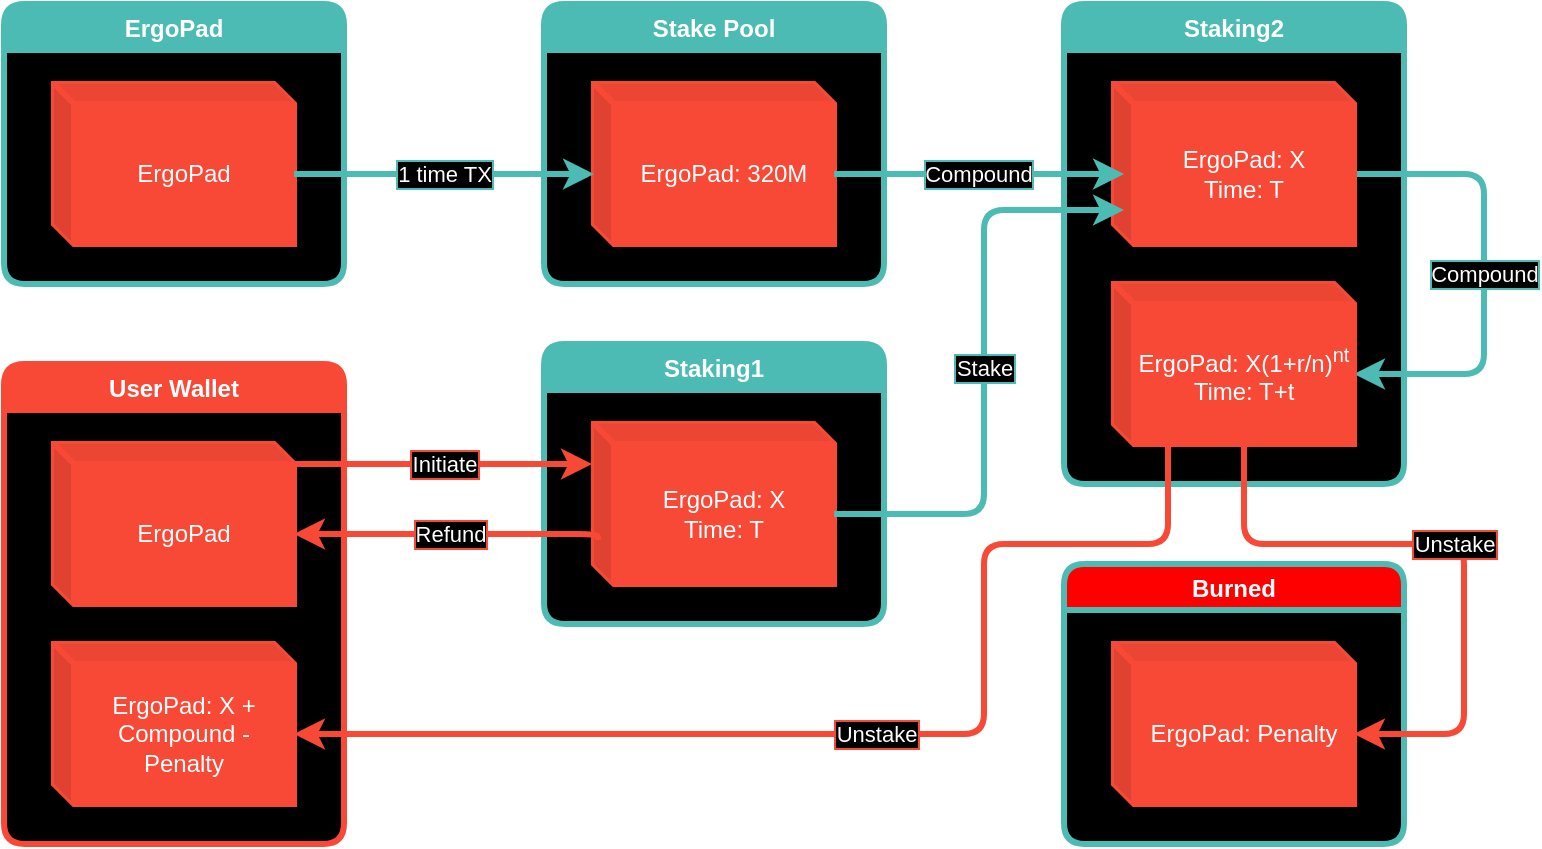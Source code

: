 <mxfile version="16.1.2" type="device"><diagram id="QOwcaWJ8UAR32Rd_rkUK" name="Page-1"><mxGraphModel dx="1102" dy="875" grid="1" gridSize="10" guides="1" tooltips="1" connect="1" arrows="1" fold="1" page="1" pageScale="1" pageWidth="850" pageHeight="1100" math="0" shadow="0"><root><mxCell id="0"/><mxCell id="1" parent="0"/><mxCell id="I0hiN1EPHC9cmtYxYzsP-1" value="User Wallet" style="swimlane;container=1;collapsible=0;fillColor=#F84936;swimlaneLine=1;rounded=1;swimlaneFillColor=#000000;fontColor=#FFFFFF;labelBorderColor=none;strokeColor=#F84936;strokeWidth=3;" parent="1" vertex="1"><mxGeometry x="70" y="350" width="170" height="240" as="geometry"/></mxCell><mxCell id="I0hiN1EPHC9cmtYxYzsP-4" value="ErgoPad" style="shape=cube;whiteSpace=wrap;html=1;boundedLbl=1;backgroundOutline=1;darkOpacity=0.05;darkOpacity2=0.1;rounded=1;labelBorderColor=none;fontColor=#FFFFFF;strokeColor=#F84936;strokeWidth=3;fillColor=#F84936;size=10;" parent="I0hiN1EPHC9cmtYxYzsP-1" vertex="1"><mxGeometry x="25" y="40" width="120" height="80" as="geometry"/></mxCell><mxCell id="1UDLFsFegCENMeIGpgEX-13" value="ErgoPad: X + Compound - Penalty" style="shape=cube;whiteSpace=wrap;html=1;boundedLbl=1;backgroundOutline=1;darkOpacity=0.05;darkOpacity2=0.1;rounded=1;labelBorderColor=none;fontColor=#FFFFFF;strokeColor=#F84936;strokeWidth=3;fillColor=#F84936;size=10;" vertex="1" parent="I0hiN1EPHC9cmtYxYzsP-1"><mxGeometry x="25" y="140" width="120" height="80" as="geometry"/></mxCell><mxCell id="I0hiN1EPHC9cmtYxYzsP-2" value="ErgoPad" style="swimlane;container=1;collapsible=0;fillColor=#4CBBB4;swimlaneLine=1;rounded=1;swimlaneFillColor=#000000;fontColor=#FFFFFF;labelBorderColor=none;strokeColor=#4CBBB4;strokeWidth=3;" parent="1" vertex="1"><mxGeometry x="70" y="170" width="170" height="140" as="geometry"/></mxCell><mxCell id="I0hiN1EPHC9cmtYxYzsP-6" value="ErgoPad" style="shape=cube;whiteSpace=wrap;html=1;boundedLbl=1;backgroundOutline=1;darkOpacity=0.05;darkOpacity2=0.1;rounded=1;labelBorderColor=none;fontColor=#FFFFFF;strokeColor=#F84936;strokeWidth=3;fillColor=#F84936;size=10;" parent="I0hiN1EPHC9cmtYxYzsP-2" vertex="1"><mxGeometry x="25" y="40" width="120" height="80" as="geometry"/></mxCell><mxCell id="I0hiN1EPHC9cmtYxYzsP-3" value="Staking1" style="swimlane;container=1;collapsible=0;fillColor=#4CBBB4;swimlaneLine=1;rounded=1;swimlaneFillColor=#000000;fontColor=#FFFFFF;labelBorderColor=none;strokeColor=#4CBBB4;strokeWidth=3;" parent="1" vertex="1"><mxGeometry x="340" y="340" width="170" height="140" as="geometry"/></mxCell><mxCell id="I0hiN1EPHC9cmtYxYzsP-5" value="ErgoPad: X&lt;br&gt;Time: T" style="shape=cube;whiteSpace=wrap;html=1;boundedLbl=1;backgroundOutline=1;darkOpacity=0.05;darkOpacity2=0.1;rounded=1;labelBorderColor=none;fontColor=#FFFFFF;strokeColor=#F84936;strokeWidth=3;fillColor=#F84936;size=10;" parent="I0hiN1EPHC9cmtYxYzsP-3" vertex="1"><mxGeometry x="25" y="40" width="120" height="80" as="geometry"/></mxCell><mxCell id="I0hiN1EPHC9cmtYxYzsP-9" value="Initiate" style="edgeStyle=orthogonalEdgeStyle;rounded=1;orthogonalLoop=1;jettySize=auto;exitX=0;exitY=0;exitDx=120;exitDy=10;exitPerimeter=0;fontColor=#FFFFFF;strokeWidth=3;strokeColor=#F84936;labelBackgroundColor=#000000;labelBorderColor=#F84936;spacing=2;html=1;spacingTop=0;" parent="1" source="I0hiN1EPHC9cmtYxYzsP-4" edge="1"><mxGeometry relative="1" as="geometry"><Array as="points"><mxPoint x="364" y="400"/></Array><mxPoint x="364" y="400" as="targetPoint"/></mxGeometry></mxCell><mxCell id="I0hiN1EPHC9cmtYxYzsP-15" value="Refund" style="edgeStyle=orthogonalEdgeStyle;rounded=1;orthogonalLoop=1;jettySize=auto;html=1;entryX=0;entryY=0;entryDx=120;entryDy=45;entryPerimeter=0;fontColor=#FFFFFF;strokeWidth=3;strokeColor=#F84936;labelBackgroundColor=#000000;labelBorderColor=#F84936;exitX=0.017;exitY=0.725;exitDx=0;exitDy=0;exitPerimeter=0;" parent="1" source="I0hiN1EPHC9cmtYxYzsP-5" target="I0hiN1EPHC9cmtYxYzsP-4" edge="1"><mxGeometry relative="1" as="geometry"><mxPoint x="360" y="435" as="sourcePoint"/><mxPoint x="749.04" y="310.0" as="targetPoint"/><Array as="points"><mxPoint x="367" y="435"/></Array></mxGeometry></mxCell><mxCell id="8tIXJ-7l0-ROnwXEZp2_-1" value="Staking2" style="swimlane;container=1;collapsible=0;fillColor=#4CBBB4;swimlaneLine=1;rounded=1;swimlaneFillColor=#000000;fontColor=#FFFFFF;labelBorderColor=none;strokeColor=#4CBBB4;strokeWidth=3;" parent="1" vertex="1"><mxGeometry x="600" y="170" width="170" height="240" as="geometry"/></mxCell><mxCell id="1UDLFsFegCENMeIGpgEX-12" value="Compound" style="edgeStyle=orthogonalEdgeStyle;rounded=1;orthogonalLoop=1;jettySize=auto;html=1;exitX=0;exitY=0;exitDx=120;exitDy=45;exitPerimeter=0;entryX=0;entryY=0;entryDx=120;entryDy=45;entryPerimeter=0;labelBackgroundColor=#000000;strokeColor=#4CBBB4;fontColor=#FFFFFF;labelBorderColor=#4CBBB4;strokeWidth=3;" edge="1" parent="8tIXJ-7l0-ROnwXEZp2_-1" source="8tIXJ-7l0-ROnwXEZp2_-2" target="1UDLFsFegCENMeIGpgEX-11"><mxGeometry relative="1" as="geometry"><Array as="points"><mxPoint x="210" y="85"/><mxPoint x="210" y="185"/></Array></mxGeometry></mxCell><mxCell id="8tIXJ-7l0-ROnwXEZp2_-2" value="ErgoPad: X&lt;br&gt;Time: T" style="shape=cube;whiteSpace=wrap;html=1;boundedLbl=1;backgroundOutline=1;darkOpacity=0.05;darkOpacity2=0.1;rounded=1;labelBorderColor=none;fontColor=#FFFFFF;strokeColor=#F84936;strokeWidth=3;fillColor=#F84936;size=10;" parent="8tIXJ-7l0-ROnwXEZp2_-1" vertex="1"><mxGeometry x="25" y="40" width="120" height="80" as="geometry"/></mxCell><mxCell id="1UDLFsFegCENMeIGpgEX-11" value="ErgoPad: X(1+r/n)&lt;sup&gt;nt&lt;/sup&gt;&lt;br&gt;Time: T+t" style="shape=cube;whiteSpace=wrap;html=1;boundedLbl=1;backgroundOutline=1;darkOpacity=0.05;darkOpacity2=0.1;rounded=1;labelBorderColor=none;fontColor=#FFFFFF;strokeColor=#F84936;strokeWidth=3;fillColor=#F84936;size=10;" vertex="1" parent="8tIXJ-7l0-ROnwXEZp2_-1"><mxGeometry x="25" y="140" width="120" height="80" as="geometry"/></mxCell><mxCell id="1UDLFsFegCENMeIGpgEX-1" value="Stake Pool" style="swimlane;container=1;collapsible=0;fillColor=#4CBBB4;swimlaneLine=1;rounded=1;swimlaneFillColor=#000000;fontColor=#FFFFFF;labelBorderColor=none;strokeColor=#4CBBB4;strokeWidth=3;" vertex="1" parent="1"><mxGeometry x="340" y="170" width="170" height="140" as="geometry"/></mxCell><mxCell id="1UDLFsFegCENMeIGpgEX-2" value="ErgoPad: 320M" style="shape=cube;whiteSpace=wrap;html=1;boundedLbl=1;backgroundOutline=1;darkOpacity=0.05;darkOpacity2=0.1;rounded=1;labelBorderColor=none;fontColor=#FFFFFF;strokeColor=#F84936;strokeWidth=3;fillColor=#F84936;size=10;" vertex="1" parent="1UDLFsFegCENMeIGpgEX-1"><mxGeometry x="25" y="40" width="120" height="80" as="geometry"/></mxCell><mxCell id="1UDLFsFegCENMeIGpgEX-4" value="1 time TX" style="edgeStyle=orthogonalEdgeStyle;rounded=1;orthogonalLoop=1;jettySize=auto;html=1;exitX=0;exitY=0;exitDx=120;exitDy=45;exitPerimeter=0;labelBackgroundColor=#000000;strokeColor=#4CBBB4;fontColor=#FFFFFF;labelBorderColor=#4CBBB4;strokeWidth=3;" edge="1" parent="1" source="I0hiN1EPHC9cmtYxYzsP-6"><mxGeometry relative="1" as="geometry"><mxPoint x="365" y="255" as="targetPoint"/><Array as="points"><mxPoint x="365" y="255"/></Array></mxGeometry></mxCell><mxCell id="1UDLFsFegCENMeIGpgEX-5" value="Stake" style="edgeStyle=orthogonalEdgeStyle;rounded=1;orthogonalLoop=1;jettySize=auto;html=1;exitX=0;exitY=0;exitDx=120;exitDy=45;exitPerimeter=0;labelBackgroundColor=#000000;strokeColor=#4CBBB4;fontColor=#FFFFFF;labelBorderColor=#4CBBB4;strokeWidth=3;" edge="1" parent="1" source="I0hiN1EPHC9cmtYxYzsP-5"><mxGeometry relative="1" as="geometry"><mxPoint x="630" y="273" as="targetPoint"/><Array as="points"><mxPoint x="560" y="425"/><mxPoint x="560" y="273"/></Array></mxGeometry></mxCell><mxCell id="1UDLFsFegCENMeIGpgEX-8" value="Compound" style="edgeStyle=orthogonalEdgeStyle;rounded=1;orthogonalLoop=1;jettySize=auto;html=1;exitX=0;exitY=0;exitDx=120;exitDy=45;exitPerimeter=0;entryX=0.042;entryY=0.563;entryDx=0;entryDy=0;entryPerimeter=0;labelBackgroundColor=#000000;strokeColor=#4CBBB4;fontColor=#FFFFFF;labelBorderColor=#4CBBB4;strokeWidth=3;" edge="1" parent="1" source="1UDLFsFegCENMeIGpgEX-2" target="8tIXJ-7l0-ROnwXEZp2_-2"><mxGeometry relative="1" as="geometry"/></mxCell><mxCell id="1UDLFsFegCENMeIGpgEX-14" value="Unstake" style="edgeStyle=orthogonalEdgeStyle;rounded=1;orthogonalLoop=1;jettySize=auto;html=1;exitX=0.225;exitY=1;exitDx=0;exitDy=0;exitPerimeter=0;entryX=0;entryY=0;entryDx=120;entryDy=45;entryPerimeter=0;labelBackgroundColor=#000000;strokeColor=#F84936;fontColor=#FFFFFF;strokeWidth=3;labelBorderColor=#F84936;" edge="1" parent="1" source="1UDLFsFegCENMeIGpgEX-11" target="1UDLFsFegCENMeIGpgEX-13"><mxGeometry relative="1" as="geometry"><Array as="points"><mxPoint x="652" y="440"/><mxPoint x="560" y="440"/><mxPoint x="560" y="535"/></Array></mxGeometry></mxCell><mxCell id="1UDLFsFegCENMeIGpgEX-15" value="Burned" style="swimlane;container=1;collapsible=0;fillColor=#FF0000;swimlaneLine=1;rounded=1;swimlaneFillColor=#000000;fontColor=#FFFFFF;labelBorderColor=none;strokeColor=#4CBBB4;strokeWidth=3;" vertex="1" parent="1"><mxGeometry x="600" y="450" width="170" height="140" as="geometry"/></mxCell><mxCell id="1UDLFsFegCENMeIGpgEX-17" value="ErgoPad: Penalty" style="shape=cube;whiteSpace=wrap;html=1;boundedLbl=1;backgroundOutline=1;darkOpacity=0.05;darkOpacity2=0.1;rounded=1;labelBorderColor=none;fontColor=#FFFFFF;strokeColor=#F84936;strokeWidth=3;fillColor=#F84936;size=10;" vertex="1" parent="1UDLFsFegCENMeIGpgEX-15"><mxGeometry x="25" y="40" width="120" height="80" as="geometry"/></mxCell><mxCell id="1UDLFsFegCENMeIGpgEX-19" value="Unstake" style="edgeStyle=orthogonalEdgeStyle;rounded=1;orthogonalLoop=1;jettySize=auto;html=1;exitX=0;exitY=0;exitDx=65;exitDy=80;exitPerimeter=0;entryX=0;entryY=0;entryDx=120;entryDy=45;entryPerimeter=0;labelBackgroundColor=#000000;strokeColor=#F84936;fontColor=#FFFFFF;strokeWidth=3;labelBorderColor=#F84936;" edge="1" parent="1" source="1UDLFsFegCENMeIGpgEX-11" target="1UDLFsFegCENMeIGpgEX-17"><mxGeometry relative="1" as="geometry"><Array as="points"><mxPoint x="690" y="440"/><mxPoint x="800" y="440"/><mxPoint x="800" y="535"/></Array></mxGeometry></mxCell></root></mxGraphModel></diagram></mxfile>